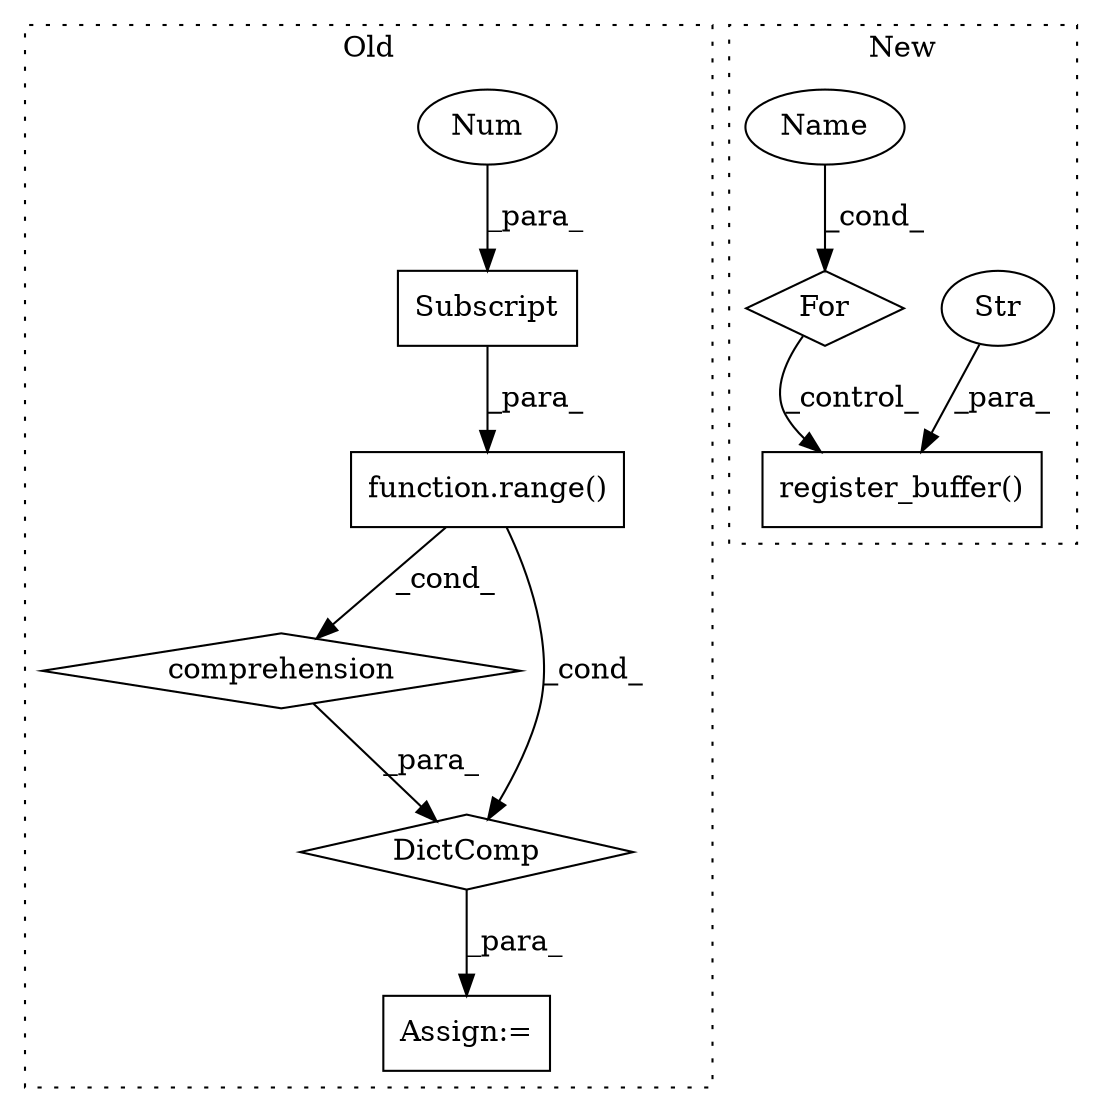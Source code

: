 digraph G {
subgraph cluster0 {
1 [label="function.range()" a="75" s="790,809" l="6,1" shape="box"];
4 [label="comprehension" a="45" s="781" l="3" shape="diamond"];
5 [label="Assign:=" a="68" s="706" l="3" shape="box"];
6 [label="Subscript" a="63" s="796,0" l="13,0" shape="box"];
8 [label="Num" a="76" s="807" l="1" shape="ellipse"];
9 [label="DictComp" a="84" s="709" l="111" shape="diamond"];
label = "Old";
style="dotted";
}
subgraph cluster1 {
2 [label="register_buffer()" a="75" s="759,877" l="38,14" shape="box"];
3 [label="Str" a="66" s="797" l="8" shape="ellipse"];
7 [label="For" a="107" s="567,598" l="4,14" shape="diamond"];
10 [label="Name" a="87" s="571" l="1" shape="ellipse"];
label = "New";
style="dotted";
}
1 -> 4 [label="_cond_"];
1 -> 9 [label="_cond_"];
3 -> 2 [label="_para_"];
4 -> 9 [label="_para_"];
6 -> 1 [label="_para_"];
7 -> 2 [label="_control_"];
8 -> 6 [label="_para_"];
9 -> 5 [label="_para_"];
10 -> 7 [label="_cond_"];
}